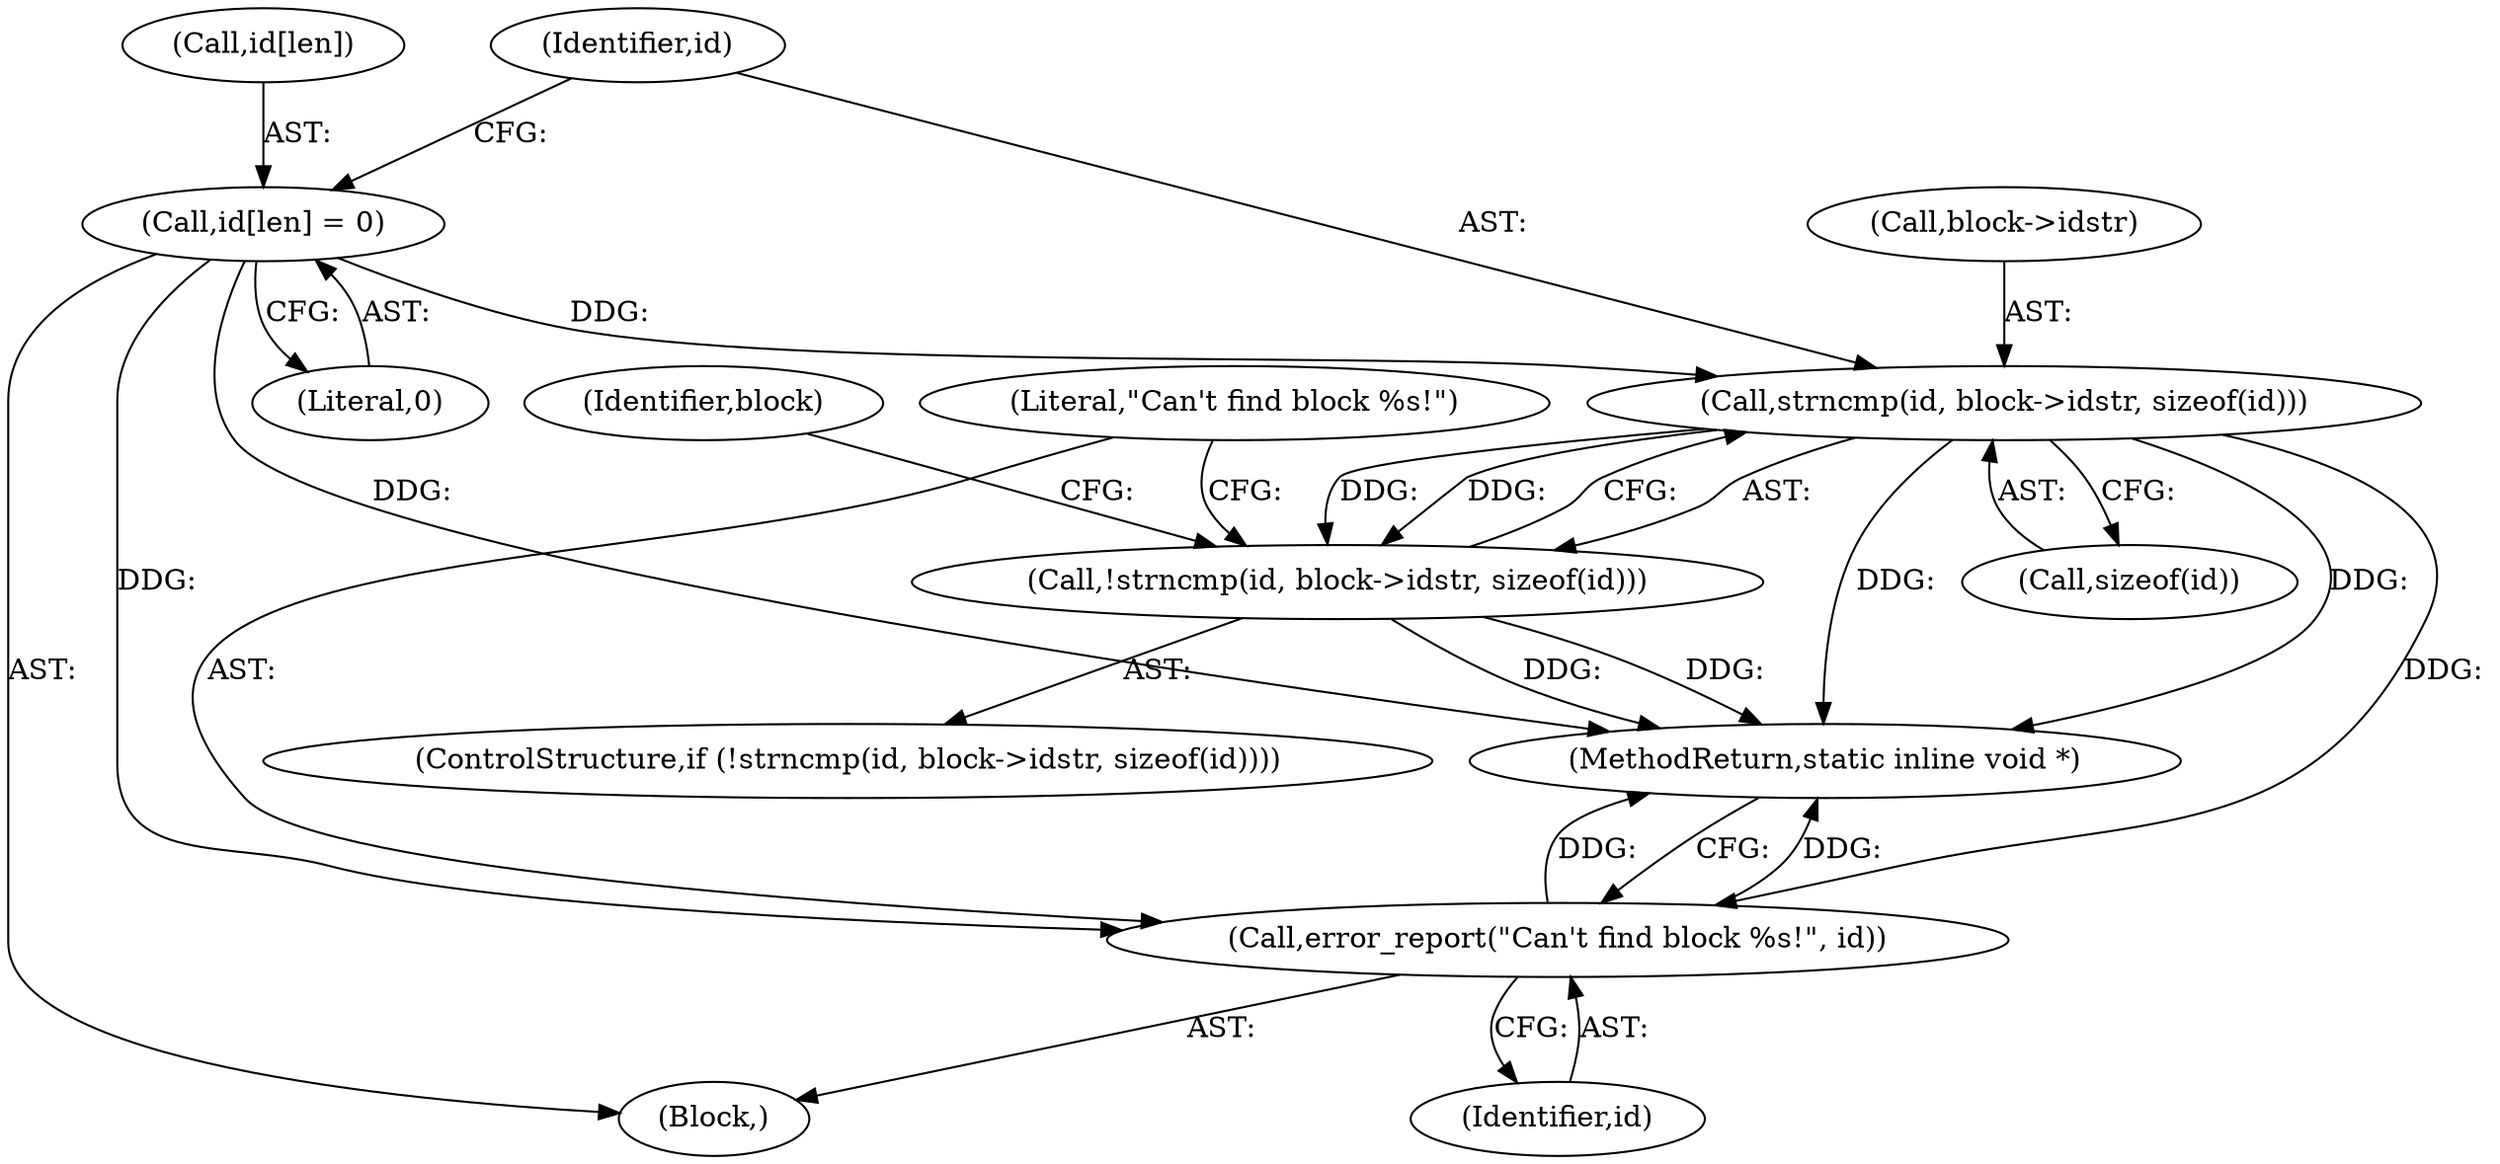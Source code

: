 digraph "0_qemu_0be839a2701369f669532ea5884c15bead1c6e08@pointer" {
"1000149" [label="(Call,strncmp(id, block->idstr, sizeof(id)))"];
"1000141" [label="(Call,id[len] = 0)"];
"1000148" [label="(Call,!strncmp(id, block->idstr, sizeof(id)))"];
"1000163" [label="(Call,error_report(\"Can't find block %s!\", id))"];
"1000149" [label="(Call,strncmp(id, block->idstr, sizeof(id)))"];
"1000163" [label="(Call,error_report(\"Can't find block %s!\", id))"];
"1000145" [label="(Literal,0)"];
"1000166" [label="(MethodReturn,static inline void *)"];
"1000154" [label="(Call,sizeof(id))"];
"1000164" [label="(Literal,\"Can't find block %s!\")"];
"1000147" [label="(ControlStructure,if (!strncmp(id, block->idstr, sizeof(id))))"];
"1000142" [label="(Call,id[len])"];
"1000160" [label="(Identifier,block)"];
"1000104" [label="(Block,)"];
"1000150" [label="(Identifier,id)"];
"1000141" [label="(Call,id[len] = 0)"];
"1000151" [label="(Call,block->idstr)"];
"1000148" [label="(Call,!strncmp(id, block->idstr, sizeof(id)))"];
"1000165" [label="(Identifier,id)"];
"1000149" -> "1000148"  [label="AST: "];
"1000149" -> "1000154"  [label="CFG: "];
"1000150" -> "1000149"  [label="AST: "];
"1000151" -> "1000149"  [label="AST: "];
"1000154" -> "1000149"  [label="AST: "];
"1000148" -> "1000149"  [label="CFG: "];
"1000149" -> "1000166"  [label="DDG: "];
"1000149" -> "1000166"  [label="DDG: "];
"1000149" -> "1000148"  [label="DDG: "];
"1000149" -> "1000148"  [label="DDG: "];
"1000141" -> "1000149"  [label="DDG: "];
"1000149" -> "1000163"  [label="DDG: "];
"1000141" -> "1000104"  [label="AST: "];
"1000141" -> "1000145"  [label="CFG: "];
"1000142" -> "1000141"  [label="AST: "];
"1000145" -> "1000141"  [label="AST: "];
"1000150" -> "1000141"  [label="CFG: "];
"1000141" -> "1000166"  [label="DDG: "];
"1000141" -> "1000163"  [label="DDG: "];
"1000148" -> "1000147"  [label="AST: "];
"1000160" -> "1000148"  [label="CFG: "];
"1000164" -> "1000148"  [label="CFG: "];
"1000148" -> "1000166"  [label="DDG: "];
"1000148" -> "1000166"  [label="DDG: "];
"1000163" -> "1000104"  [label="AST: "];
"1000163" -> "1000165"  [label="CFG: "];
"1000164" -> "1000163"  [label="AST: "];
"1000165" -> "1000163"  [label="AST: "];
"1000166" -> "1000163"  [label="CFG: "];
"1000163" -> "1000166"  [label="DDG: "];
"1000163" -> "1000166"  [label="DDG: "];
}
